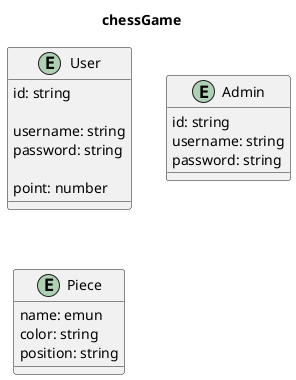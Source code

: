 @startuml
title chessGame

entity "User"{
    id: string

    username: string
    password: string

    point: number

}

entity "Admin"{
    id: string
    username: string
    password: string
}

entity "Piece"{
    name: emun
    color: string
    position: string
}





@enduml
